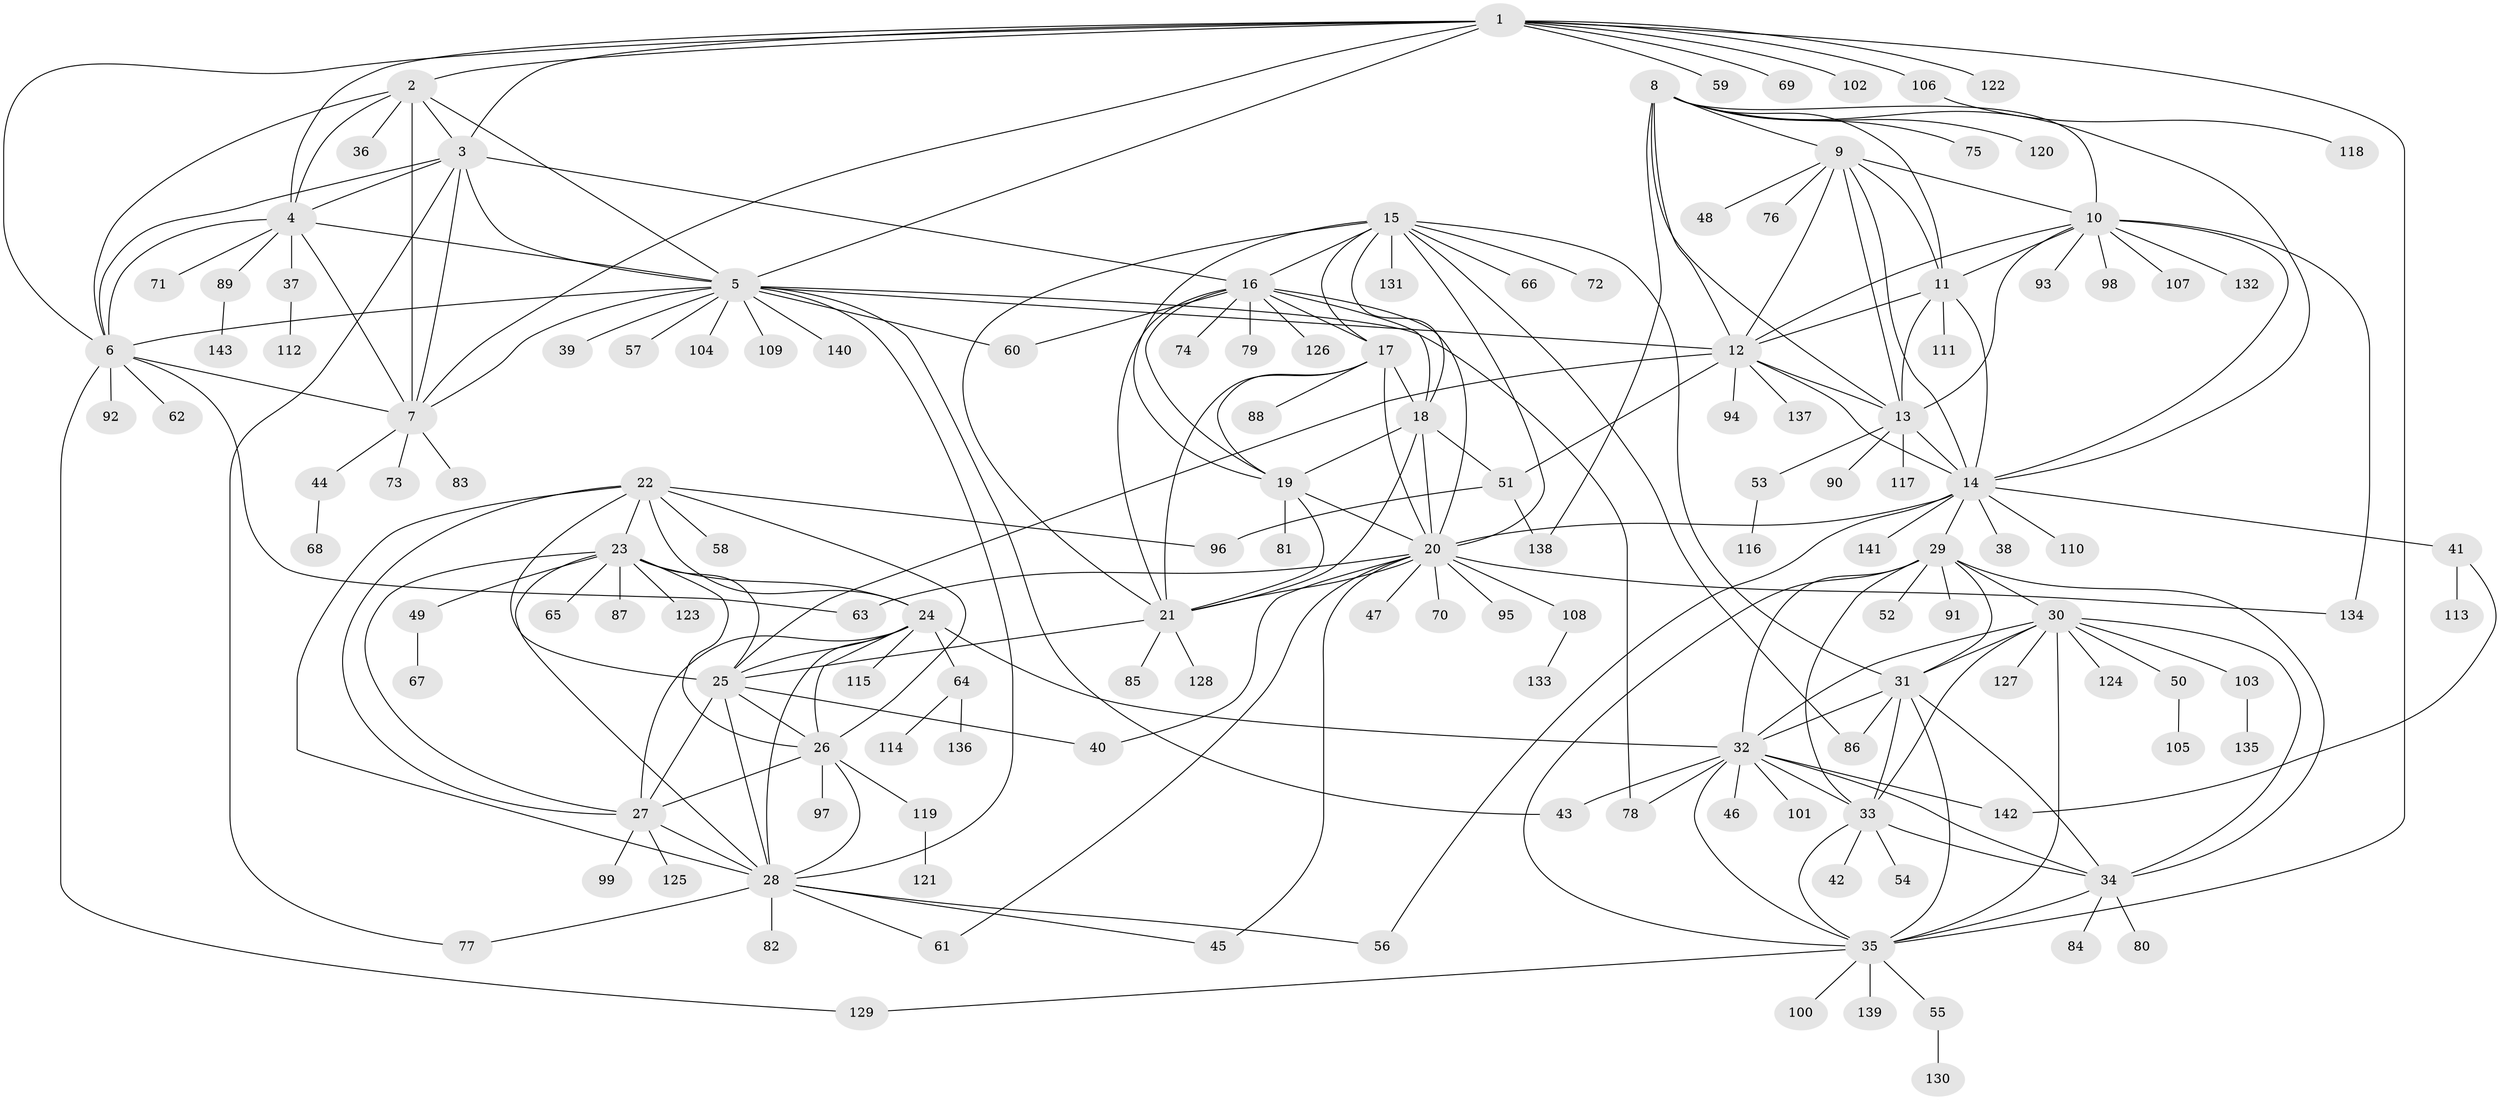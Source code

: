 // coarse degree distribution, {5: 0.046511627906976744, 8: 0.06976744186046512, 7: 0.13953488372093023, 4: 0.06976744186046512, 3: 0.11627906976744186, 12: 0.023255813953488372, 6: 0.06976744186046512, 10: 0.023255813953488372, 9: 0.023255813953488372, 1: 0.32558139534883723, 2: 0.09302325581395349}
// Generated by graph-tools (version 1.1) at 2025/52/03/04/25 22:52:06]
// undirected, 143 vertices, 239 edges
graph export_dot {
  node [color=gray90,style=filled];
  1;
  2;
  3;
  4;
  5;
  6;
  7;
  8;
  9;
  10;
  11;
  12;
  13;
  14;
  15;
  16;
  17;
  18;
  19;
  20;
  21;
  22;
  23;
  24;
  25;
  26;
  27;
  28;
  29;
  30;
  31;
  32;
  33;
  34;
  35;
  36;
  37;
  38;
  39;
  40;
  41;
  42;
  43;
  44;
  45;
  46;
  47;
  48;
  49;
  50;
  51;
  52;
  53;
  54;
  55;
  56;
  57;
  58;
  59;
  60;
  61;
  62;
  63;
  64;
  65;
  66;
  67;
  68;
  69;
  70;
  71;
  72;
  73;
  74;
  75;
  76;
  77;
  78;
  79;
  80;
  81;
  82;
  83;
  84;
  85;
  86;
  87;
  88;
  89;
  90;
  91;
  92;
  93;
  94;
  95;
  96;
  97;
  98;
  99;
  100;
  101;
  102;
  103;
  104;
  105;
  106;
  107;
  108;
  109;
  110;
  111;
  112;
  113;
  114;
  115;
  116;
  117;
  118;
  119;
  120;
  121;
  122;
  123;
  124;
  125;
  126;
  127;
  128;
  129;
  130;
  131;
  132;
  133;
  134;
  135;
  136;
  137;
  138;
  139;
  140;
  141;
  142;
  143;
  1 -- 2;
  1 -- 3;
  1 -- 4;
  1 -- 5;
  1 -- 6;
  1 -- 7;
  1 -- 35;
  1 -- 59;
  1 -- 69;
  1 -- 102;
  1 -- 106;
  1 -- 122;
  2 -- 3;
  2 -- 4;
  2 -- 5;
  2 -- 6;
  2 -- 7;
  2 -- 36;
  3 -- 4;
  3 -- 5;
  3 -- 6;
  3 -- 7;
  3 -- 16;
  3 -- 77;
  4 -- 5;
  4 -- 6;
  4 -- 7;
  4 -- 37;
  4 -- 71;
  4 -- 89;
  5 -- 6;
  5 -- 7;
  5 -- 12;
  5 -- 28;
  5 -- 39;
  5 -- 43;
  5 -- 57;
  5 -- 60;
  5 -- 78;
  5 -- 104;
  5 -- 109;
  5 -- 140;
  6 -- 7;
  6 -- 62;
  6 -- 63;
  6 -- 92;
  6 -- 129;
  7 -- 44;
  7 -- 73;
  7 -- 83;
  8 -- 9;
  8 -- 10;
  8 -- 11;
  8 -- 12;
  8 -- 13;
  8 -- 14;
  8 -- 75;
  8 -- 120;
  8 -- 138;
  9 -- 10;
  9 -- 11;
  9 -- 12;
  9 -- 13;
  9 -- 14;
  9 -- 48;
  9 -- 76;
  10 -- 11;
  10 -- 12;
  10 -- 13;
  10 -- 14;
  10 -- 93;
  10 -- 98;
  10 -- 107;
  10 -- 132;
  10 -- 134;
  11 -- 12;
  11 -- 13;
  11 -- 14;
  11 -- 111;
  12 -- 13;
  12 -- 14;
  12 -- 25;
  12 -- 51;
  12 -- 94;
  12 -- 137;
  13 -- 14;
  13 -- 53;
  13 -- 90;
  13 -- 117;
  14 -- 20;
  14 -- 29;
  14 -- 38;
  14 -- 41;
  14 -- 56;
  14 -- 110;
  14 -- 141;
  15 -- 16;
  15 -- 17;
  15 -- 18;
  15 -- 19;
  15 -- 20;
  15 -- 21;
  15 -- 31;
  15 -- 66;
  15 -- 72;
  15 -- 86;
  15 -- 131;
  16 -- 17;
  16 -- 18;
  16 -- 19;
  16 -- 20;
  16 -- 21;
  16 -- 60;
  16 -- 74;
  16 -- 79;
  16 -- 126;
  17 -- 18;
  17 -- 19;
  17 -- 20;
  17 -- 21;
  17 -- 88;
  18 -- 19;
  18 -- 20;
  18 -- 21;
  18 -- 51;
  19 -- 20;
  19 -- 21;
  19 -- 81;
  20 -- 21;
  20 -- 40;
  20 -- 45;
  20 -- 47;
  20 -- 61;
  20 -- 63;
  20 -- 70;
  20 -- 95;
  20 -- 108;
  20 -- 134;
  21 -- 25;
  21 -- 85;
  21 -- 128;
  22 -- 23;
  22 -- 24;
  22 -- 25;
  22 -- 26;
  22 -- 27;
  22 -- 28;
  22 -- 58;
  22 -- 96;
  23 -- 24;
  23 -- 25;
  23 -- 26;
  23 -- 27;
  23 -- 28;
  23 -- 49;
  23 -- 65;
  23 -- 87;
  23 -- 123;
  24 -- 25;
  24 -- 26;
  24 -- 27;
  24 -- 28;
  24 -- 32;
  24 -- 64;
  24 -- 115;
  25 -- 26;
  25 -- 27;
  25 -- 28;
  25 -- 40;
  26 -- 27;
  26 -- 28;
  26 -- 97;
  26 -- 119;
  27 -- 28;
  27 -- 99;
  27 -- 125;
  28 -- 45;
  28 -- 56;
  28 -- 61;
  28 -- 77;
  28 -- 82;
  29 -- 30;
  29 -- 31;
  29 -- 32;
  29 -- 33;
  29 -- 34;
  29 -- 35;
  29 -- 52;
  29 -- 91;
  30 -- 31;
  30 -- 32;
  30 -- 33;
  30 -- 34;
  30 -- 35;
  30 -- 50;
  30 -- 103;
  30 -- 124;
  30 -- 127;
  31 -- 32;
  31 -- 33;
  31 -- 34;
  31 -- 35;
  31 -- 86;
  32 -- 33;
  32 -- 34;
  32 -- 35;
  32 -- 43;
  32 -- 46;
  32 -- 78;
  32 -- 101;
  32 -- 142;
  33 -- 34;
  33 -- 35;
  33 -- 42;
  33 -- 54;
  34 -- 35;
  34 -- 80;
  34 -- 84;
  35 -- 55;
  35 -- 100;
  35 -- 129;
  35 -- 139;
  37 -- 112;
  41 -- 113;
  41 -- 142;
  44 -- 68;
  49 -- 67;
  50 -- 105;
  51 -- 96;
  51 -- 138;
  53 -- 116;
  55 -- 130;
  64 -- 114;
  64 -- 136;
  89 -- 143;
  103 -- 135;
  106 -- 118;
  108 -- 133;
  119 -- 121;
}

